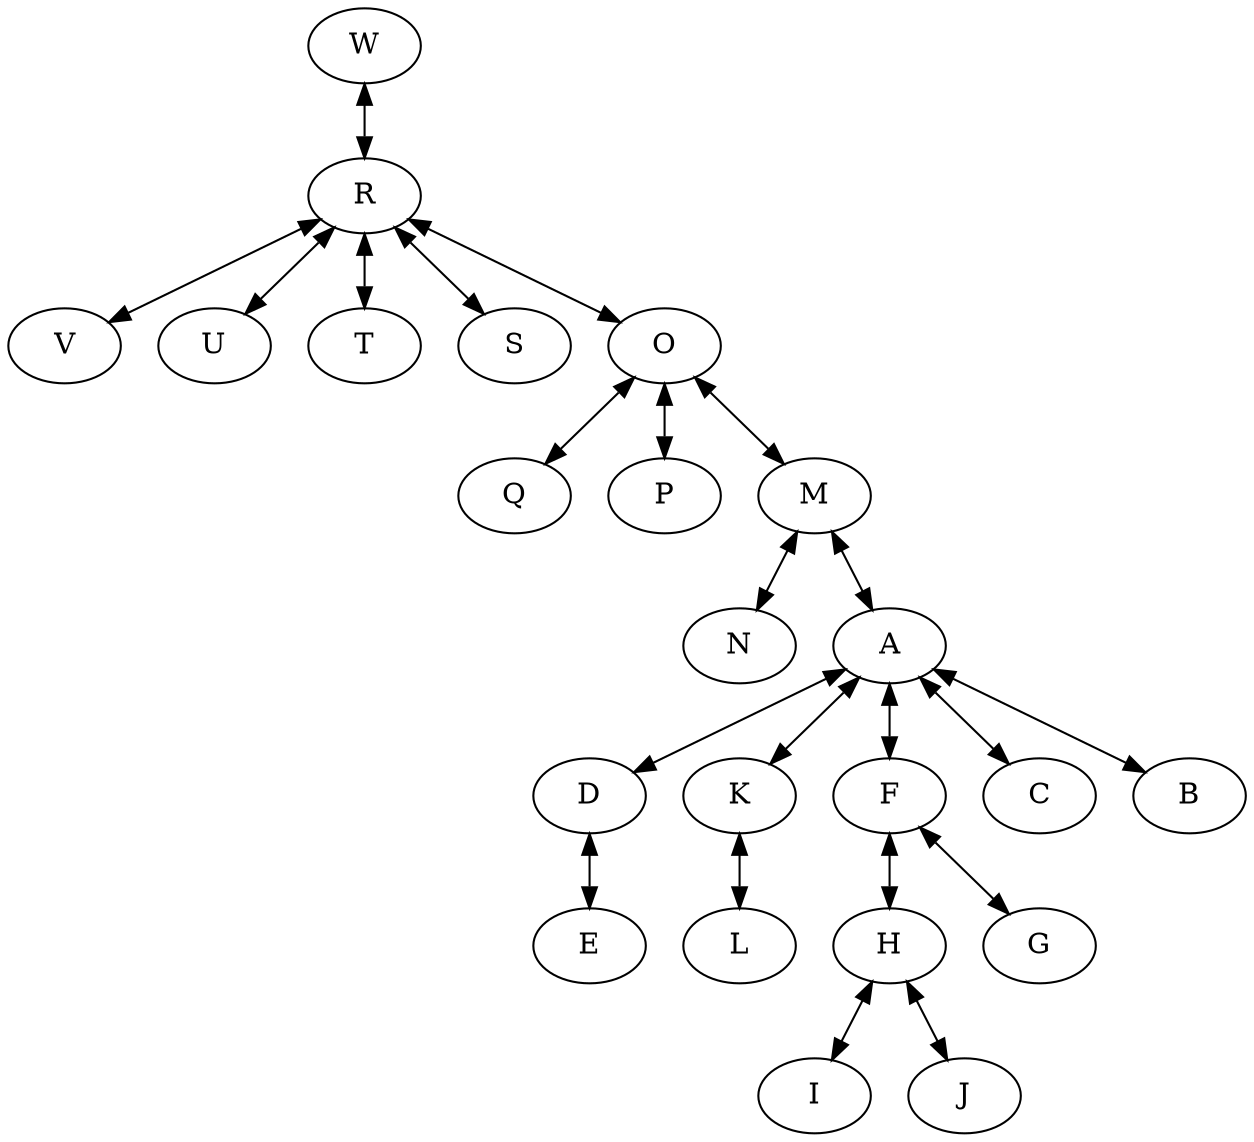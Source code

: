 digraph topology {
	concentrate=true
	W->R;
	R->W;
	V->R;
	R->V;
	U->R;
	R->U;
	T->R;
	R->T;
	S->R;
	R->S;
	R->O;
	O->R;
	Q->O;
	O->Q;
	P->O;
	O->P;
	O->M;
	M->O;
	N->M;
	M->N;
	E->D;
	D->E;
	L->K;
	K->L;
	I->H;
	H->I;
	J->H;
	H->J;
	G->F;
	F->G;
	H->F;
	F->H;
	M->A;
	A->M;
	C->A;
	A->C;
	B->A;
	A->B;
	D->A;
	A->D;
	F->A;
	A->F;
	K->A;
	A->K;
}
